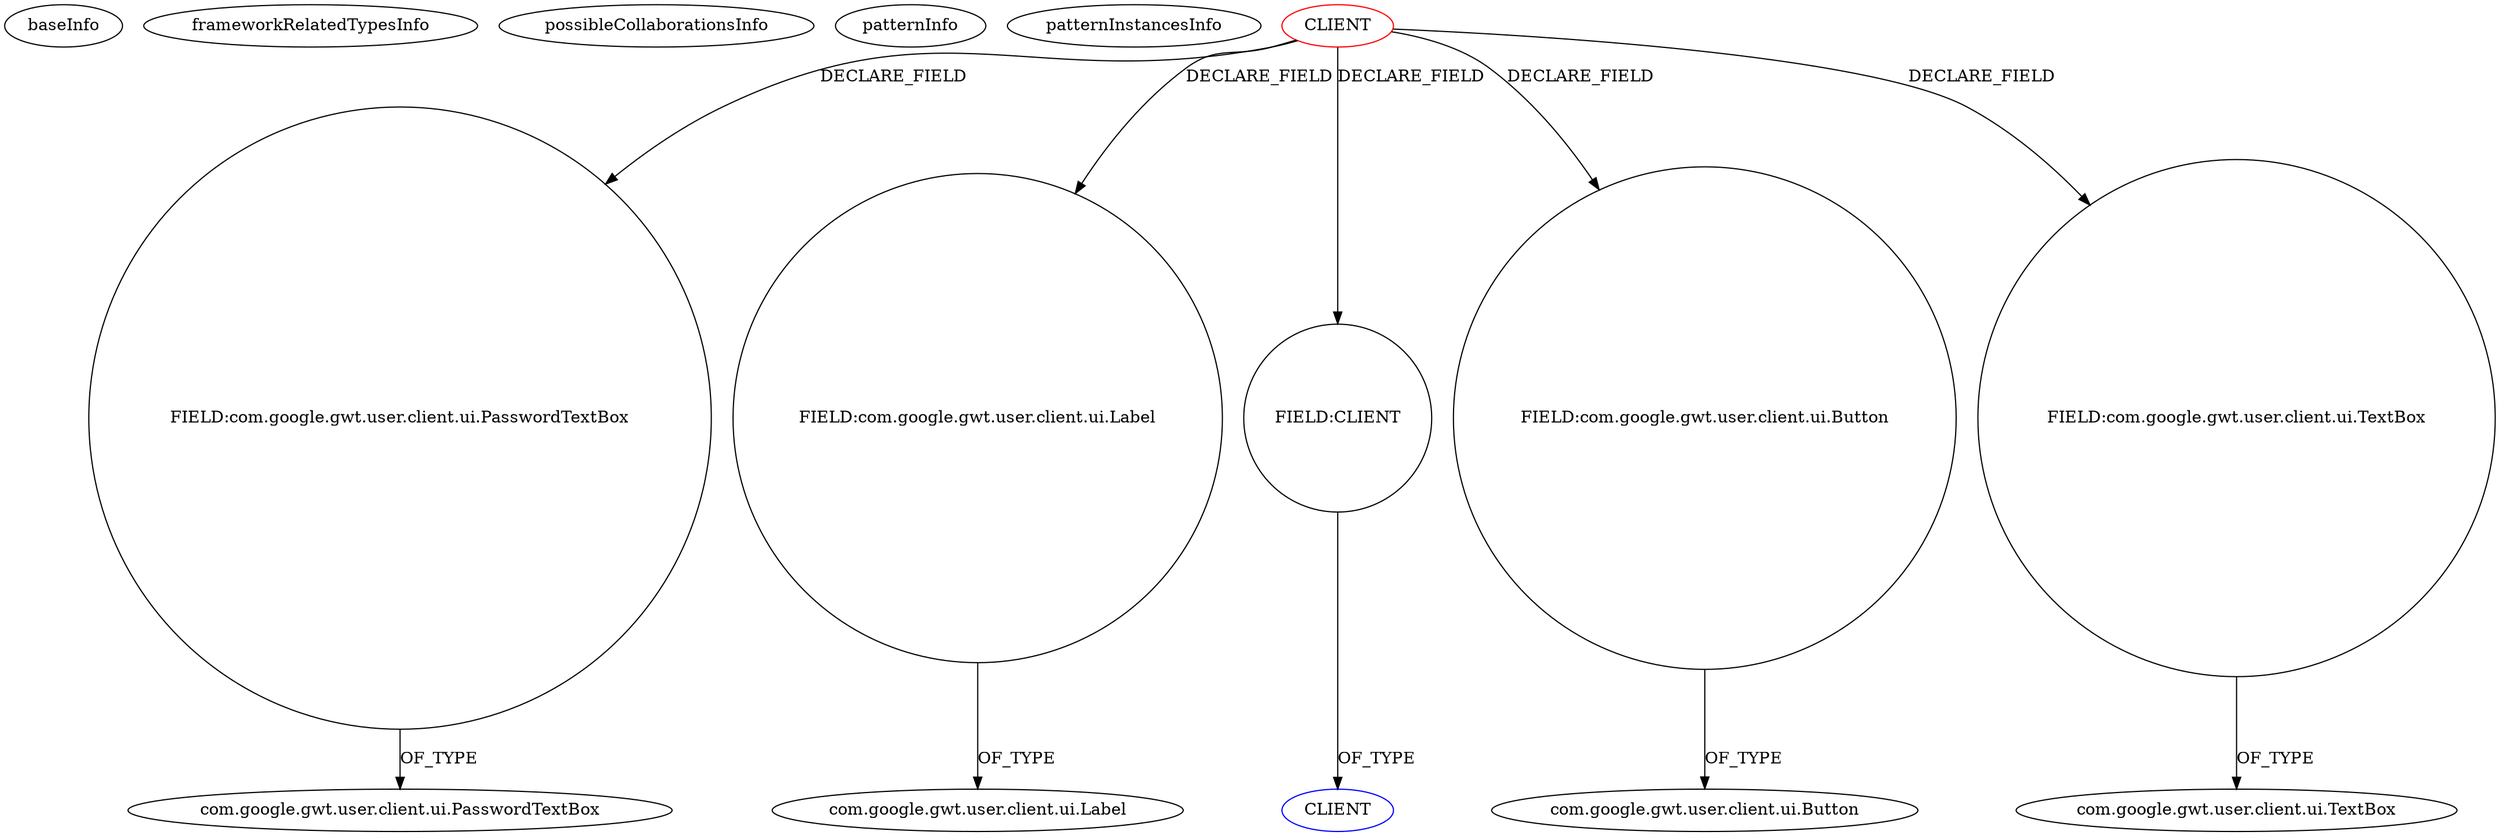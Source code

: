 digraph {
baseInfo[graphId=2145,category="pattern",isAnonymous=false,possibleRelation=false]
frameworkRelatedTypesInfo[]
possibleCollaborationsInfo[]
patternInfo[frequency=2.0,patternRootClient=0]
patternInstancesInfo[0="CarlRazmus-WebStore~/CarlRazmus-WebStore/WebStore-master/src/tddd24/project/client/WebStore.java~WebStore~61",1="wuiidl-webservice~/wuiidl-webservice/webservice-master/tourGuide/src/webServices/tourGuide/presentation/client/views/login/LoginView.java~LoginView~4684"]
6[label="FIELD:com.google.gwt.user.client.ui.PasswordTextBox",vertexType="FIELD_DECLARATION",isFrameworkType=false,shape=circle]
7[label="com.google.gwt.user.client.ui.PasswordTextBox",vertexType="FRAMEWORK_CLASS_TYPE",isFrameworkType=false]
0[label="CLIENT",vertexType="ROOT_CLIENT_CLASS_DECLARATION",isFrameworkType=false,color=red]
4[label="FIELD:com.google.gwt.user.client.ui.Label",vertexType="FIELD_DECLARATION",isFrameworkType=false,shape=circle]
10[label="FIELD:CLIENT",vertexType="FIELD_DECLARATION",isFrameworkType=false,shape=circle]
5[label="com.google.gwt.user.client.ui.Label",vertexType="FRAMEWORK_CLASS_TYPE",isFrameworkType=false]
2[label="FIELD:com.google.gwt.user.client.ui.Button",vertexType="FIELD_DECLARATION",isFrameworkType=false,shape=circle]
3[label="com.google.gwt.user.client.ui.Button",vertexType="FRAMEWORK_CLASS_TYPE",isFrameworkType=false]
8[label="FIELD:com.google.gwt.user.client.ui.TextBox",vertexType="FIELD_DECLARATION",isFrameworkType=false,shape=circle]
9[label="com.google.gwt.user.client.ui.TextBox",vertexType="FRAMEWORK_CLASS_TYPE",isFrameworkType=false]
11[label="CLIENT",vertexType="REFERENCE_CLIENT_CLASS_DECLARATION",isFrameworkType=false,color=blue]
0->2[label="DECLARE_FIELD"]
0->8[label="DECLARE_FIELD"]
10->11[label="OF_TYPE"]
8->9[label="OF_TYPE"]
0->10[label="DECLARE_FIELD"]
6->7[label="OF_TYPE"]
0->6[label="DECLARE_FIELD"]
0->4[label="DECLARE_FIELD"]
4->5[label="OF_TYPE"]
2->3[label="OF_TYPE"]
}
